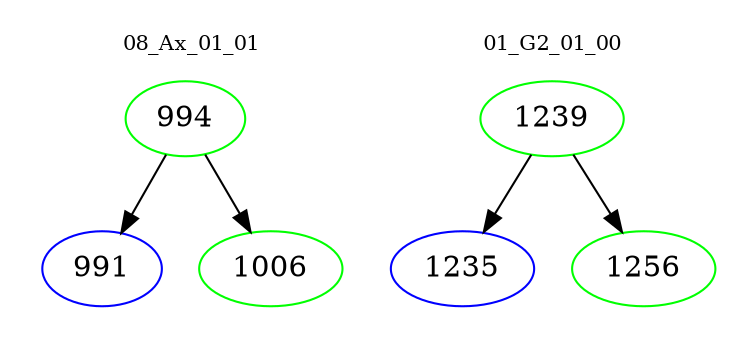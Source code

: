 digraph{
subgraph cluster_0 {
color = white
label = "08_Ax_01_01";
fontsize=10;
T0_994 [label="994", color="green"]
T0_994 -> T0_991 [color="black"]
T0_991 [label="991", color="blue"]
T0_994 -> T0_1006 [color="black"]
T0_1006 [label="1006", color="green"]
}
subgraph cluster_1 {
color = white
label = "01_G2_01_00";
fontsize=10;
T1_1239 [label="1239", color="green"]
T1_1239 -> T1_1235 [color="black"]
T1_1235 [label="1235", color="blue"]
T1_1239 -> T1_1256 [color="black"]
T1_1256 [label="1256", color="green"]
}
}
